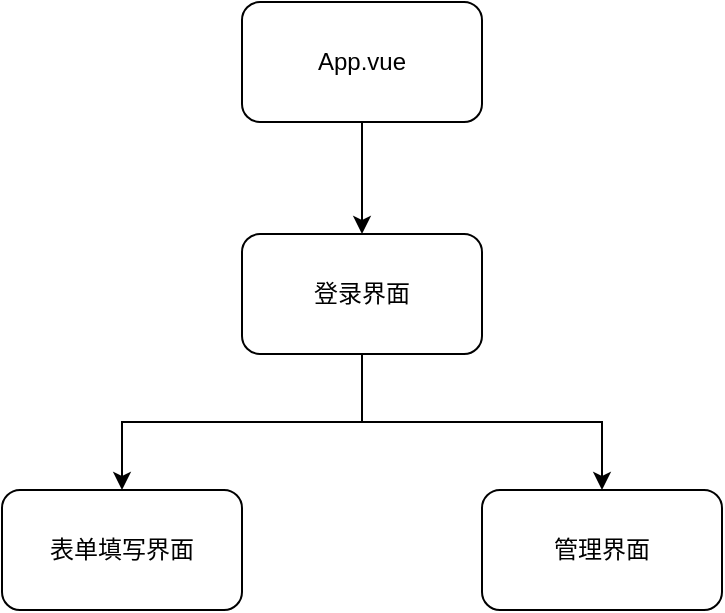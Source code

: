 <mxfile version="14.9.7" type="github">
  <diagram id="C5RBs43oDa-KdzZeNtuy" name="Page-1">
    <mxGraphModel dx="1038" dy="547" grid="0" gridSize="10" guides="1" tooltips="1" connect="1" arrows="1" fold="1" page="1" pageScale="1" pageWidth="827" pageHeight="1169" math="0" shadow="0">
      <root>
        <mxCell id="WIyWlLk6GJQsqaUBKTNV-0" />
        <mxCell id="WIyWlLk6GJQsqaUBKTNV-1" parent="WIyWlLk6GJQsqaUBKTNV-0" />
        <mxCell id="LKwz6PlUGHCdikOw5iOe-4" value="" style="edgeStyle=orthogonalEdgeStyle;rounded=0;orthogonalLoop=1;jettySize=auto;html=1;" edge="1" parent="WIyWlLk6GJQsqaUBKTNV-1" source="LKwz6PlUGHCdikOw5iOe-0" target="LKwz6PlUGHCdikOw5iOe-1">
          <mxGeometry relative="1" as="geometry" />
        </mxCell>
        <mxCell id="LKwz6PlUGHCdikOw5iOe-0" value="App.vue" style="rounded=1;whiteSpace=wrap;html=1;" vertex="1" parent="WIyWlLk6GJQsqaUBKTNV-1">
          <mxGeometry x="354" y="31" width="120" height="60" as="geometry" />
        </mxCell>
        <mxCell id="LKwz6PlUGHCdikOw5iOe-5" style="edgeStyle=orthogonalEdgeStyle;rounded=0;orthogonalLoop=1;jettySize=auto;html=1;exitX=0.5;exitY=1;exitDx=0;exitDy=0;entryX=0.5;entryY=0;entryDx=0;entryDy=0;" edge="1" parent="WIyWlLk6GJQsqaUBKTNV-1" source="LKwz6PlUGHCdikOw5iOe-1" target="LKwz6PlUGHCdikOw5iOe-2">
          <mxGeometry relative="1" as="geometry" />
        </mxCell>
        <mxCell id="LKwz6PlUGHCdikOw5iOe-6" style="edgeStyle=orthogonalEdgeStyle;rounded=0;orthogonalLoop=1;jettySize=auto;html=1;exitX=0.5;exitY=1;exitDx=0;exitDy=0;" edge="1" parent="WIyWlLk6GJQsqaUBKTNV-1" source="LKwz6PlUGHCdikOw5iOe-1" target="LKwz6PlUGHCdikOw5iOe-3">
          <mxGeometry relative="1" as="geometry" />
        </mxCell>
        <mxCell id="LKwz6PlUGHCdikOw5iOe-1" value="登录界面" style="rounded=1;whiteSpace=wrap;html=1;" vertex="1" parent="WIyWlLk6GJQsqaUBKTNV-1">
          <mxGeometry x="354" y="147" width="120" height="60" as="geometry" />
        </mxCell>
        <mxCell id="LKwz6PlUGHCdikOw5iOe-2" value="表单填写界面" style="rounded=1;whiteSpace=wrap;html=1;" vertex="1" parent="WIyWlLk6GJQsqaUBKTNV-1">
          <mxGeometry x="234" y="275" width="120" height="60" as="geometry" />
        </mxCell>
        <mxCell id="LKwz6PlUGHCdikOw5iOe-3" value="管理界面" style="rounded=1;whiteSpace=wrap;html=1;" vertex="1" parent="WIyWlLk6GJQsqaUBKTNV-1">
          <mxGeometry x="474" y="275" width="120" height="60" as="geometry" />
        </mxCell>
      </root>
    </mxGraphModel>
  </diagram>
</mxfile>
